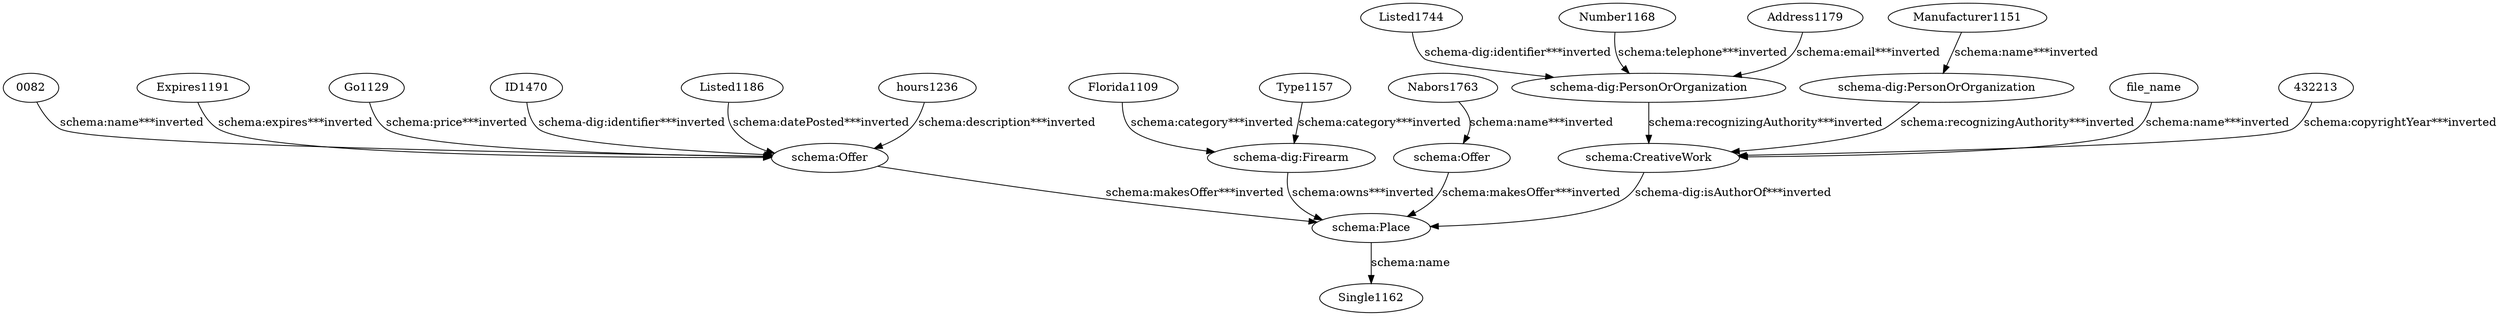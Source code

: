 digraph {
  "432213" [type=attribute_name,label="432213"]
  "0082" [type=attribute_name,label="0082"]
  "schema:Offer1" [type=class_uri,label="schema:Offer"]
  "schema:CreativeWork1" [type=class_uri,label="schema:CreativeWork"]
  Address1179 [type=attribute_name,label=Address1179]
  "schema-dig:PersonOrOrganization1" [type=class_uri,label="schema-dig:PersonOrOrganization"]
  Expires1191 [type=attribute_name,label=Expires1191]
  Florida1109 [type=attribute_name,label=Florida1109]
  "schema-dig:Firearm1" [type=class_uri,label="schema-dig:Firearm"]
  Go1129 [type=attribute_name,label=Go1129]
  ID1470 [type=attribute_name,label=ID1470]
  Listed1186 [type=attribute_name,label=Listed1186]
  Listed1744 [type=attribute_name,label=Listed1744]
  Manufacturer1151 [type=attribute_name,label=Manufacturer1151]
  "schema-dig:PersonOrOrganization2" [type=class_uri,label="schema-dig:PersonOrOrganization"]
  Nabors1763 [type=attribute_name,label=Nabors1763]
  "schema:Offer2" [type=class_uri,label="schema:Offer"]
  Number1168 [type=attribute_name,label=Number1168]
  Type1157 [type=attribute_name,label=Type1157]
  file_name [type=attribute_name,label=file_name]
  hours1236 [type=attribute_name,label=hours1236]
  "schema:Place1" [type=class_uri,label="schema:Place"]
  Single1162 [type=attribute_name,label=Single1162]
  "0082" -> "schema:Offer1" [type=st_property_uri,label="schema:name***inverted",weight=1]
  "432213" -> "schema:CreativeWork1" [type=st_property_uri,label="schema:copyrightYear***inverted",weight=1]
  Address1179 -> "schema-dig:PersonOrOrganization1" [type=st_property_uri,label="schema:email***inverted",weight=1]
  Expires1191 -> "schema:Offer1" [type=st_property_uri,label="schema:expires***inverted",weight=1]
  Florida1109 -> "schema-dig:Firearm1" [type=st_property_uri,label="schema:category***inverted",weight=1]
  Go1129 -> "schema:Offer1" [type=st_property_uri,label="schema:price***inverted",weight=1]
  ID1470 -> "schema:Offer1" [type=st_property_uri,label="schema-dig:identifier***inverted",weight=1]
  Listed1186 -> "schema:Offer1" [type=st_property_uri,label="schema:datePosted***inverted",weight=1]
  Listed1744 -> "schema-dig:PersonOrOrganization1" [type=st_property_uri,label="schema-dig:identifier***inverted",weight=1]
  Manufacturer1151 -> "schema-dig:PersonOrOrganization2" [type=st_property_uri,label="schema:name***inverted",weight=1]
  Nabors1763 -> "schema:Offer2" [type=st_property_uri,label="schema:name***inverted",weight=1]
  Number1168 -> "schema-dig:PersonOrOrganization1" [type=st_property_uri,label="schema:telephone***inverted",weight=1]
  Type1157 -> "schema-dig:Firearm1" [type=st_property_uri,label="schema:category***inverted",weight=1]
  file_name -> "schema:CreativeWork1" [type=st_property_uri,label="schema:name***inverted",weight=1]
  hours1236 -> "schema:Offer1" [type=st_property_uri,label="schema:description***inverted",weight=1]
  "schema-dig:Firearm1" -> "schema:Place1" [type=inherited,label="schema:owns***inverted",weight=4]
  "schema-dig:PersonOrOrganization1" -> "schema:CreativeWork1" [type=inherited,label="schema:recognizingAuthority***inverted",weight=4]
  "schema-dig:PersonOrOrganization2" -> "schema:CreativeWork1" [type=inherited,label="schema:recognizingAuthority***inverted",weight=4]
  "schema:CreativeWork1" -> "schema:Place1" [type=inherited,label="schema-dig:isAuthorOf***inverted",weight=4]
  "schema:Offer1" -> "schema:Place1" [type=inherited,label="schema:makesOffer***inverted",weight=4]
  "schema:Offer2" -> "schema:Place1" [type=inherited,label="schema:makesOffer***inverted",weight=4]
  "schema:Place1" -> Single1162 [label="schema:name",type=st_property_uri]
}

